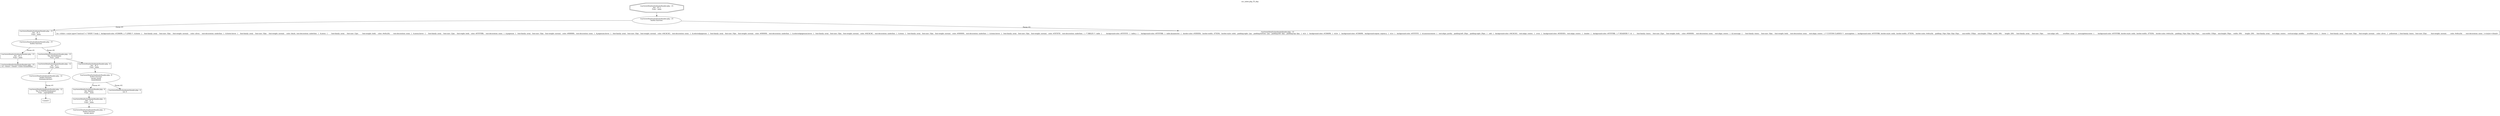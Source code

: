 digraph cfg {
  label="xss_index.php_53_dep";
  labelloc=t;
  n1 [shape=doubleoctagon, label="/var/www/html/schoolmate/header.php : 15\nVar: _t0_3\nFunc: _main\n"];
  n2 [shape=ellipse, label="/var/www/html/schoolmate/header.php : 15\nbuiltin function:\n.\n"];
  n3 [shape=box, label="/var/www/html/schoolmate/header.php : 15\nVar: _t0_3\nFunc: _main\n"];
  n4 [shape=ellipse, label="/var/www/html/schoolmate/header.php : 15\nbuiltin function:\n.\n"];
  n5 [shape=box, label="/var/www/html/schoolmate/header.php : 15\nVar: _t0_3\nFunc: _main\n"];
  n6 [shape=box, label="/var/www/html/schoolmate/header.php : 15\nLit: <html> <head> <title>SchoolMate - \n"];
  n7 [shape=box, label="/var/www/html/schoolmate/header.php : 15\nVar: $schoolname\nFunc: _main\n"];
  n8 [shape=box, label="/var/www/html/schoolmate/header.php : 12\nVar: _t0_3\nFunc: _main\n"];
  n9 [shape=ellipse, label="/var/www/html/schoolmate/header.php : 12\nbuiltin function:\nhtmlspecialchars\n"];
  n10 [shape=box, label="/var/www/html/schoolmate/header.php : 12\nVar: $_POST[schoolname]\nFunc: _superglobals\n"];
  n11 [shape=box, label="<uninit>"];
  n12 [shape=box, label="/var/www/html/schoolmate/header.php : 6\nVar: _t0_3\nFunc: _main\n"];
  n13 [shape=ellipse, label="/var/www/html/schoolmate/header.php : 6\nbuiltin function:\nmysql_result\n(unmodeled)\n"];
  n14 [shape=box, label="/var/www/html/schoolmate/header.php : 6\nVar: $query\nFunc: _main\n"];
  n15 [shape=box, label="/var/www/html/schoolmate/header.php : 3\nVar: _t1_3\nFunc: _main\n"];
  n16 [shape=ellipse, label="/var/www/html/schoolmate/header.php : 3\nbuiltin function:\nmysql_query\n"];
  n17 [shape=box, label="/var/www/html/schoolmate/header.php : 6\nLit: 0\n"];
  n18 [shape=box, label="/var/www/html/schoolmate/header.php : 15\nLit: </title> <style type=\\\"text/css\\\"> /* BODY */ body {  background-color: #336699; } /* LINKS */  A.footer  {    font-family: arial;    font-size: 10pt;    font-weight: normal;    color: silver;    text-decoration: underline;  }  A.footer:hover  {    font-family: arial;    font-size: 10pt;    font-weight: normal;    color: black;	text-decoration: underline;  }  A.menu  {	font-family: arial;	font-size: 12pt;	font-weight: bold;	color: #e6ca3d;	text-decoration: none;  }  A.menu:hover  {	font-family: arial;    font-size: 12pt;    font-wight: bold;	color: #FFFFBB;    text-decoration: none;  }  A.pagenum  {   font-family: arial;   font-size: 10pt;   font-weight: normal;   color: #808080;   text-decoration: none;  }  A.pagenum:hover  {   font-family: arial;   font-size: 10pt;   font-weight: normal;   color: #ACACAC;   text-decoration: none;  }  A.selectedpagenum  {   font-family: arial;   font-size: 10pt;   font-weight: normal;   color: #000000;   text-decoration: underline;  }  A.selectedpagenum:hover  {   font-family: arial;   font-size: 10pt;   font-weight: normal;   color: #ACACAC;   text-decoration: underline;  }  A.items  {   font-family: arial;   font-size: 10pt;   font-weight: normal;   color: #000000;   text-decoration: underline;  }  A.items:hover  {   font-family: arial;   font-size: 10pt;   font-weight: normal;   color: #5F5F5F;   text-decoration: underline;  }  /* TABLES */  table  {	background-color: #FFFFFF;  }  table.y  {	background-color: #FFFFBB;  }  table.dynamiclist  {   border-color: #585858;   border-width: .075EM;   border-style: solid;   padding-right: 1px;   padding-bottom: 1px;   padding-left: 0px;   padding-top: 0px;  }  td.b  {   background-color: #336699;  }  td.bv  {   background-color: #336699;   background-repeat: repeat-y;  }  td.w  {   background-color: #FFFFFF;  }  td.announcement  {   text-align: justify;   padding-left: 20px;   padding-right: 20px;  }  .odd  {   background-color: #ACACAC;   text-align: center;  }  .even  {   background-color: #E0E0E0;   text-align: center;  }  .header  {   background-color: #FFFFBB;  } /* HEADERS */  h1  {   	font-family: times;    font-size: 22pt;    font-weight: bold;    color: #000000;    text-decoration: none;    text-align: center;  }  h2.message  {	font-family: times;    font-size: 16pt;    font-weight: bold;    text-decoration: none;    text-align: center;  } /* CUSTOM CLASSES */  .messagebox  {	background-color: #FFFFBB;	border-style: solid;	border-width: .075EM;	border-color: #e6ca3d;	padding: 10px 10px 10px 10px;	min-width: 150px;	min-height: 150px;	width: 300;	height: 200;	font-family: arial;	font-size: 10pt;	text-align: left;	overflow: none;  }  .messageboxcenter  {	background-color: #FFFFBB;	border-style: solid;	border-width: .075EM;	border-color: #e6ca3d;	padding: 10px 10px 10px 10px;	min-width: 150px;	min-height: 50px;	width: 300;	height: 200;	font-family: arial;	text-align: center;	vertical-align: middle;	overflow: auto;  }  .footer  {    font-family: arial;    font-size: 10pt;    font-weight: normal;    color: silver;  }  .yellowtext  {	font-family: times;	font-size: 25pt;	font-weight: normal;	color: #e6ca3d;	text-decoration: none;  }</style></head> \n"];
  n1 -> n2;
  n3 -> n4;
  n5 -> n6;
  n4 -> n5[label="Param #1"];
  n4 -> n7[label="Param #2"];
  n8 -> n9;
  n10 -> n11;
  n9 -> n10[label="Param #1"];
  n7 -> n8;
  n7 -> n12;
  n12 -> n13;
  n15 -> n16;
  n14 -> n15;
  n13 -> n14[label="Param #1"];
  n13 -> n17[label="Param #2"];
  n2 -> n3[label="Param #1"];
  n2 -> n18[label="Param #2"];
}
